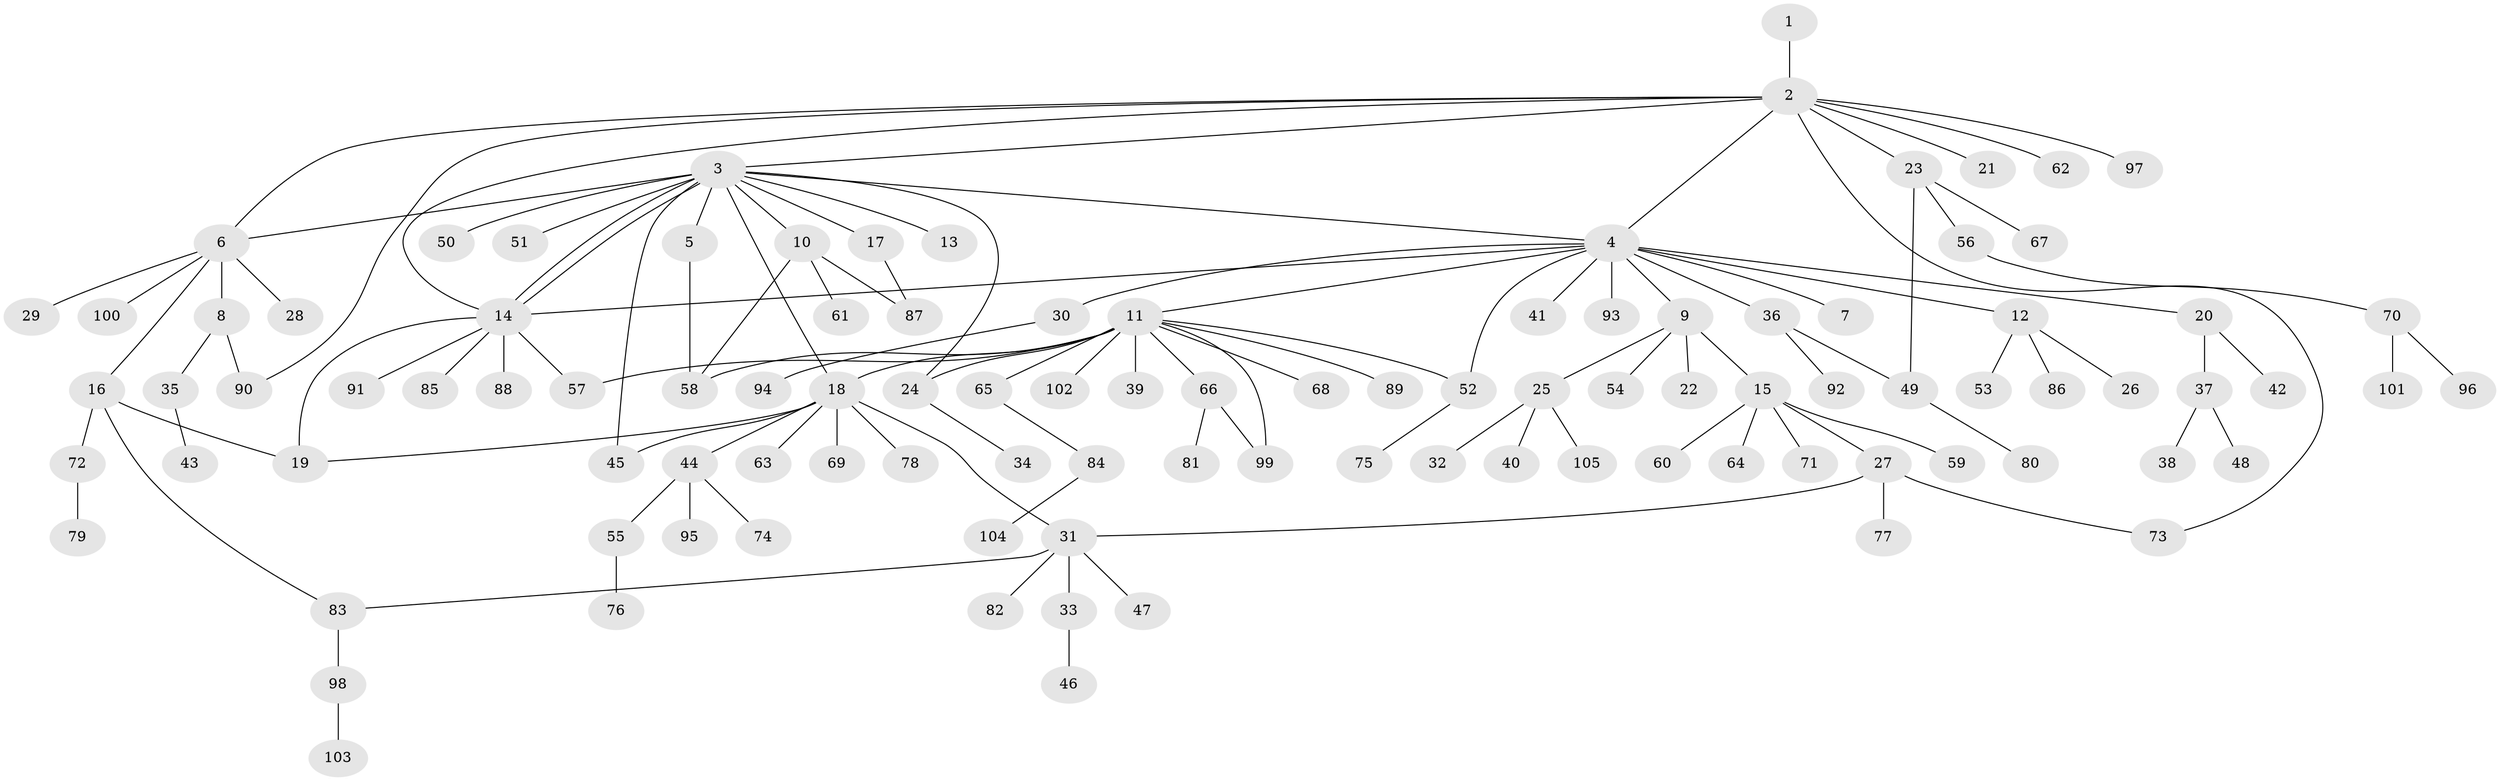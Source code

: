 // Generated by graph-tools (version 1.1) at 2025/47/03/09/25 04:47:17]
// undirected, 105 vertices, 125 edges
graph export_dot {
graph [start="1"]
  node [color=gray90,style=filled];
  1;
  2;
  3;
  4;
  5;
  6;
  7;
  8;
  9;
  10;
  11;
  12;
  13;
  14;
  15;
  16;
  17;
  18;
  19;
  20;
  21;
  22;
  23;
  24;
  25;
  26;
  27;
  28;
  29;
  30;
  31;
  32;
  33;
  34;
  35;
  36;
  37;
  38;
  39;
  40;
  41;
  42;
  43;
  44;
  45;
  46;
  47;
  48;
  49;
  50;
  51;
  52;
  53;
  54;
  55;
  56;
  57;
  58;
  59;
  60;
  61;
  62;
  63;
  64;
  65;
  66;
  67;
  68;
  69;
  70;
  71;
  72;
  73;
  74;
  75;
  76;
  77;
  78;
  79;
  80;
  81;
  82;
  83;
  84;
  85;
  86;
  87;
  88;
  89;
  90;
  91;
  92;
  93;
  94;
  95;
  96;
  97;
  98;
  99;
  100;
  101;
  102;
  103;
  104;
  105;
  1 -- 2;
  2 -- 3;
  2 -- 4;
  2 -- 6;
  2 -- 14;
  2 -- 21;
  2 -- 23;
  2 -- 62;
  2 -- 73;
  2 -- 90;
  2 -- 97;
  3 -- 4;
  3 -- 5;
  3 -- 6;
  3 -- 10;
  3 -- 13;
  3 -- 14;
  3 -- 14;
  3 -- 17;
  3 -- 18;
  3 -- 24;
  3 -- 45;
  3 -- 50;
  3 -- 51;
  4 -- 7;
  4 -- 9;
  4 -- 11;
  4 -- 12;
  4 -- 14;
  4 -- 20;
  4 -- 30;
  4 -- 36;
  4 -- 41;
  4 -- 52;
  4 -- 93;
  5 -- 58;
  6 -- 8;
  6 -- 16;
  6 -- 28;
  6 -- 29;
  6 -- 100;
  8 -- 35;
  8 -- 90;
  9 -- 15;
  9 -- 22;
  9 -- 25;
  9 -- 54;
  10 -- 58;
  10 -- 61;
  10 -- 87;
  11 -- 18;
  11 -- 24;
  11 -- 39;
  11 -- 52;
  11 -- 57;
  11 -- 58;
  11 -- 65;
  11 -- 66;
  11 -- 68;
  11 -- 89;
  11 -- 99;
  11 -- 102;
  12 -- 26;
  12 -- 53;
  12 -- 86;
  14 -- 19;
  14 -- 57;
  14 -- 85;
  14 -- 88;
  14 -- 91;
  15 -- 27;
  15 -- 59;
  15 -- 60;
  15 -- 64;
  15 -- 71;
  16 -- 19;
  16 -- 72;
  16 -- 83;
  17 -- 87;
  18 -- 19;
  18 -- 31;
  18 -- 44;
  18 -- 45;
  18 -- 63;
  18 -- 69;
  18 -- 78;
  20 -- 37;
  20 -- 42;
  23 -- 49;
  23 -- 56;
  23 -- 67;
  24 -- 34;
  25 -- 32;
  25 -- 40;
  25 -- 105;
  27 -- 31;
  27 -- 73;
  27 -- 77;
  30 -- 94;
  31 -- 33;
  31 -- 47;
  31 -- 82;
  31 -- 83;
  33 -- 46;
  35 -- 43;
  36 -- 49;
  36 -- 92;
  37 -- 38;
  37 -- 48;
  44 -- 55;
  44 -- 74;
  44 -- 95;
  49 -- 80;
  52 -- 75;
  55 -- 76;
  56 -- 70;
  65 -- 84;
  66 -- 81;
  66 -- 99;
  70 -- 96;
  70 -- 101;
  72 -- 79;
  83 -- 98;
  84 -- 104;
  98 -- 103;
}
